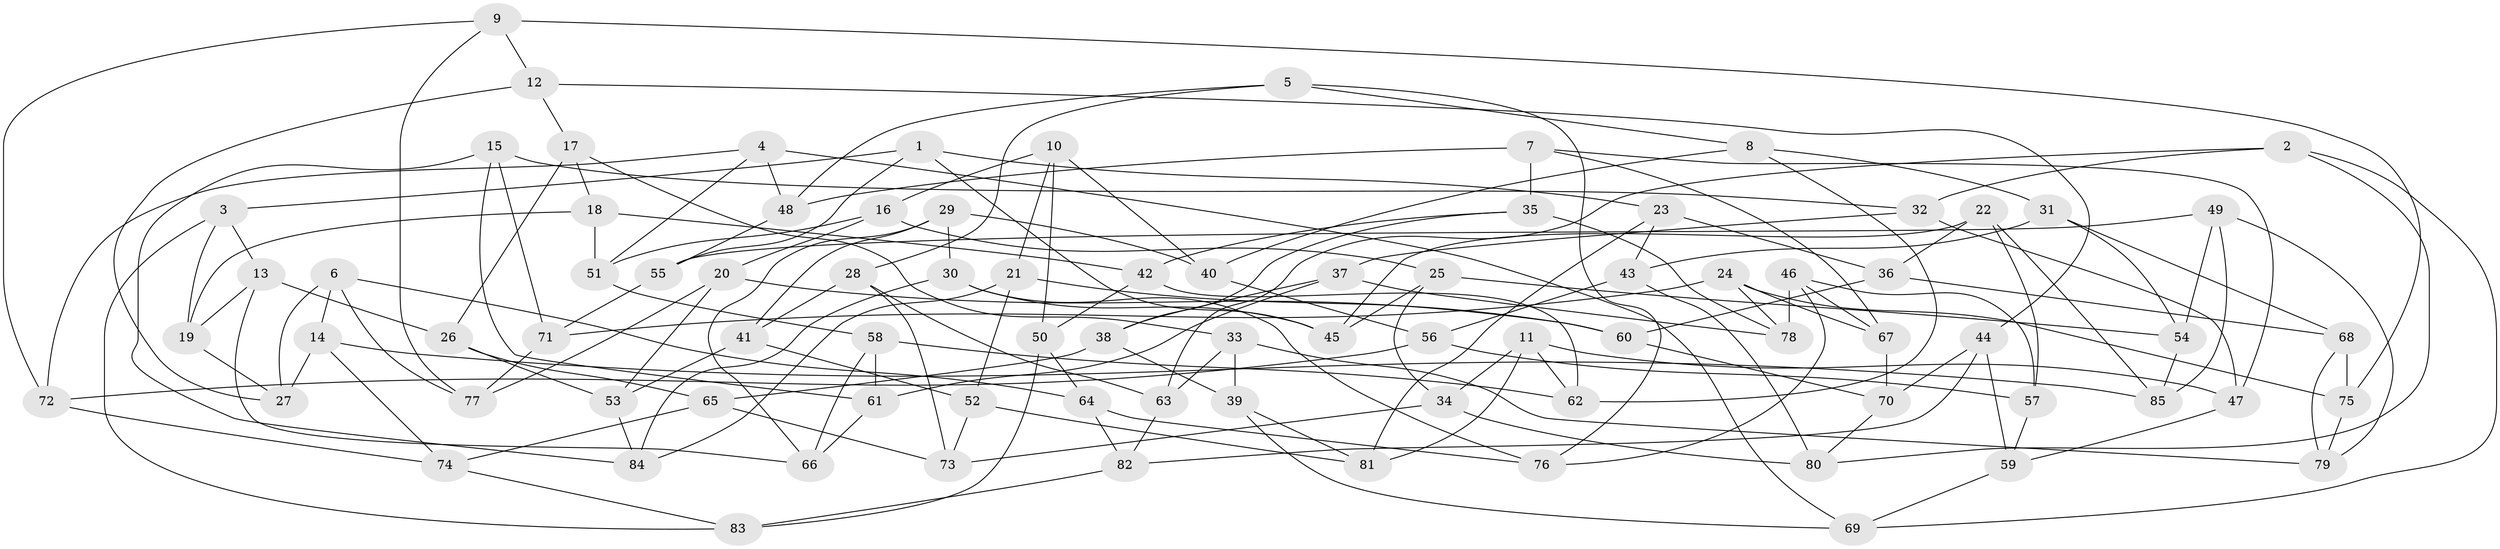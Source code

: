 // coarse degree distribution, {5: 0.22448979591836735, 6: 0.5102040816326531, 4: 0.24489795918367346, 3: 0.02040816326530612}
// Generated by graph-tools (version 1.1) at 2025/42/03/06/25 10:42:18]
// undirected, 85 vertices, 170 edges
graph export_dot {
graph [start="1"]
  node [color=gray90,style=filled];
  1;
  2;
  3;
  4;
  5;
  6;
  7;
  8;
  9;
  10;
  11;
  12;
  13;
  14;
  15;
  16;
  17;
  18;
  19;
  20;
  21;
  22;
  23;
  24;
  25;
  26;
  27;
  28;
  29;
  30;
  31;
  32;
  33;
  34;
  35;
  36;
  37;
  38;
  39;
  40;
  41;
  42;
  43;
  44;
  45;
  46;
  47;
  48;
  49;
  50;
  51;
  52;
  53;
  54;
  55;
  56;
  57;
  58;
  59;
  60;
  61;
  62;
  63;
  64;
  65;
  66;
  67;
  68;
  69;
  70;
  71;
  72;
  73;
  74;
  75;
  76;
  77;
  78;
  79;
  80;
  81;
  82;
  83;
  84;
  85;
  1 -- 23;
  1 -- 45;
  1 -- 3;
  1 -- 55;
  2 -- 63;
  2 -- 80;
  2 -- 32;
  2 -- 69;
  3 -- 83;
  3 -- 13;
  3 -- 19;
  4 -- 48;
  4 -- 72;
  4 -- 51;
  4 -- 69;
  5 -- 76;
  5 -- 48;
  5 -- 8;
  5 -- 28;
  6 -- 27;
  6 -- 14;
  6 -- 77;
  6 -- 64;
  7 -- 67;
  7 -- 47;
  7 -- 48;
  7 -- 35;
  8 -- 31;
  8 -- 62;
  8 -- 40;
  9 -- 75;
  9 -- 12;
  9 -- 77;
  9 -- 72;
  10 -- 50;
  10 -- 40;
  10 -- 21;
  10 -- 16;
  11 -- 34;
  11 -- 47;
  11 -- 62;
  11 -- 81;
  12 -- 44;
  12 -- 27;
  12 -- 17;
  13 -- 26;
  13 -- 66;
  13 -- 19;
  14 -- 27;
  14 -- 74;
  14 -- 85;
  15 -- 71;
  15 -- 61;
  15 -- 32;
  15 -- 84;
  16 -- 51;
  16 -- 25;
  16 -- 20;
  17 -- 33;
  17 -- 18;
  17 -- 26;
  18 -- 19;
  18 -- 42;
  18 -- 51;
  19 -- 27;
  20 -- 60;
  20 -- 53;
  20 -- 77;
  21 -- 60;
  21 -- 84;
  21 -- 52;
  22 -- 45;
  22 -- 36;
  22 -- 57;
  22 -- 85;
  23 -- 81;
  23 -- 36;
  23 -- 43;
  24 -- 75;
  24 -- 78;
  24 -- 67;
  24 -- 71;
  25 -- 54;
  25 -- 45;
  25 -- 34;
  26 -- 53;
  26 -- 65;
  28 -- 73;
  28 -- 41;
  28 -- 63;
  29 -- 66;
  29 -- 40;
  29 -- 41;
  29 -- 30;
  30 -- 45;
  30 -- 76;
  30 -- 84;
  31 -- 54;
  31 -- 68;
  31 -- 43;
  32 -- 37;
  32 -- 47;
  33 -- 79;
  33 -- 39;
  33 -- 63;
  34 -- 73;
  34 -- 80;
  35 -- 78;
  35 -- 42;
  35 -- 38;
  36 -- 60;
  36 -- 68;
  37 -- 61;
  37 -- 38;
  37 -- 78;
  38 -- 39;
  38 -- 65;
  39 -- 81;
  39 -- 69;
  40 -- 56;
  41 -- 52;
  41 -- 53;
  42 -- 50;
  42 -- 62;
  43 -- 56;
  43 -- 80;
  44 -- 70;
  44 -- 59;
  44 -- 82;
  46 -- 76;
  46 -- 78;
  46 -- 57;
  46 -- 67;
  47 -- 59;
  48 -- 55;
  49 -- 55;
  49 -- 54;
  49 -- 85;
  49 -- 79;
  50 -- 83;
  50 -- 64;
  51 -- 58;
  52 -- 81;
  52 -- 73;
  53 -- 84;
  54 -- 85;
  55 -- 71;
  56 -- 57;
  56 -- 72;
  57 -- 59;
  58 -- 62;
  58 -- 66;
  58 -- 61;
  59 -- 69;
  60 -- 70;
  61 -- 66;
  63 -- 82;
  64 -- 82;
  64 -- 76;
  65 -- 74;
  65 -- 73;
  67 -- 70;
  68 -- 75;
  68 -- 79;
  70 -- 80;
  71 -- 77;
  72 -- 74;
  74 -- 83;
  75 -- 79;
  82 -- 83;
}
